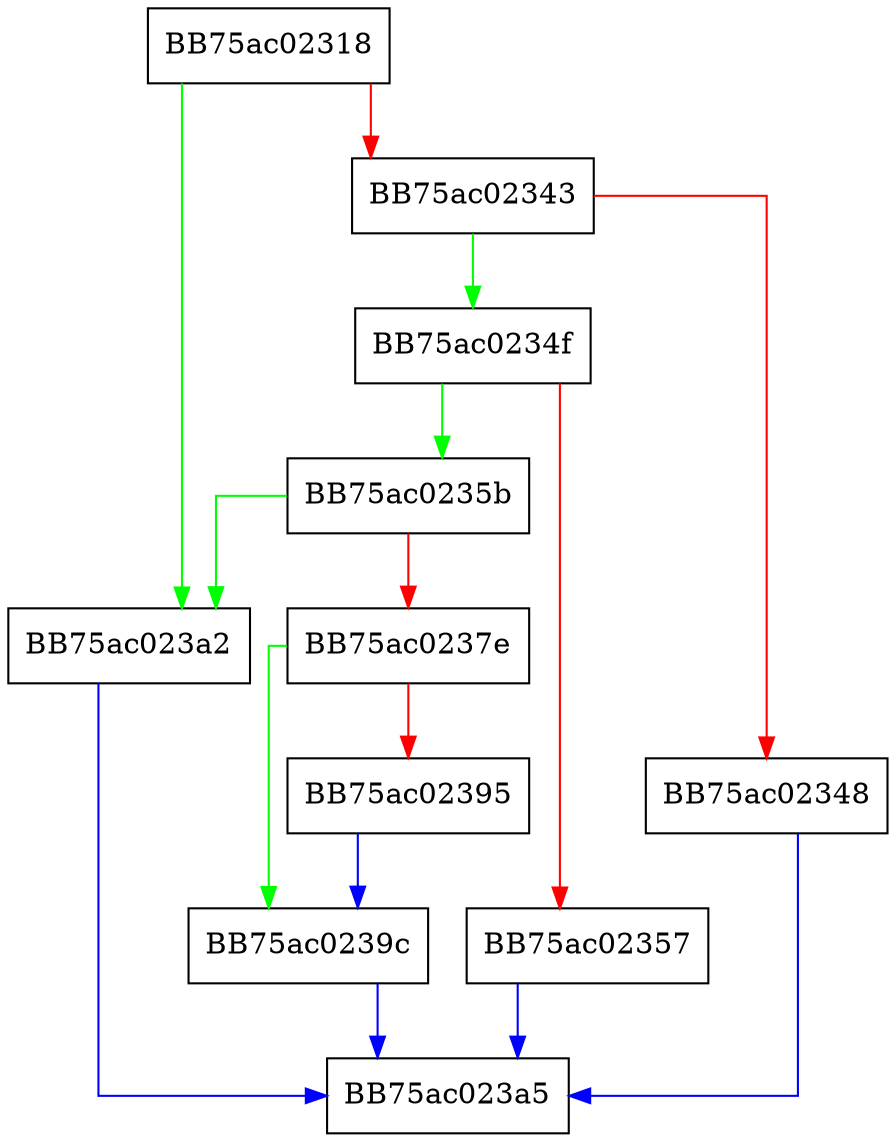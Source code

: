 digraph ZSTD_estimateSubBlockSize_literal {
  node [shape="box"];
  graph [splines=ortho];
  BB75ac02318 -> BB75ac023a2 [color="green"];
  BB75ac02318 -> BB75ac02343 [color="red"];
  BB75ac02343 -> BB75ac0234f [color="green"];
  BB75ac02343 -> BB75ac02348 [color="red"];
  BB75ac02348 -> BB75ac023a5 [color="blue"];
  BB75ac0234f -> BB75ac0235b [color="green"];
  BB75ac0234f -> BB75ac02357 [color="red"];
  BB75ac02357 -> BB75ac023a5 [color="blue"];
  BB75ac0235b -> BB75ac023a2 [color="green"];
  BB75ac0235b -> BB75ac0237e [color="red"];
  BB75ac0237e -> BB75ac0239c [color="green"];
  BB75ac0237e -> BB75ac02395 [color="red"];
  BB75ac02395 -> BB75ac0239c [color="blue"];
  BB75ac0239c -> BB75ac023a5 [color="blue"];
  BB75ac023a2 -> BB75ac023a5 [color="blue"];
}